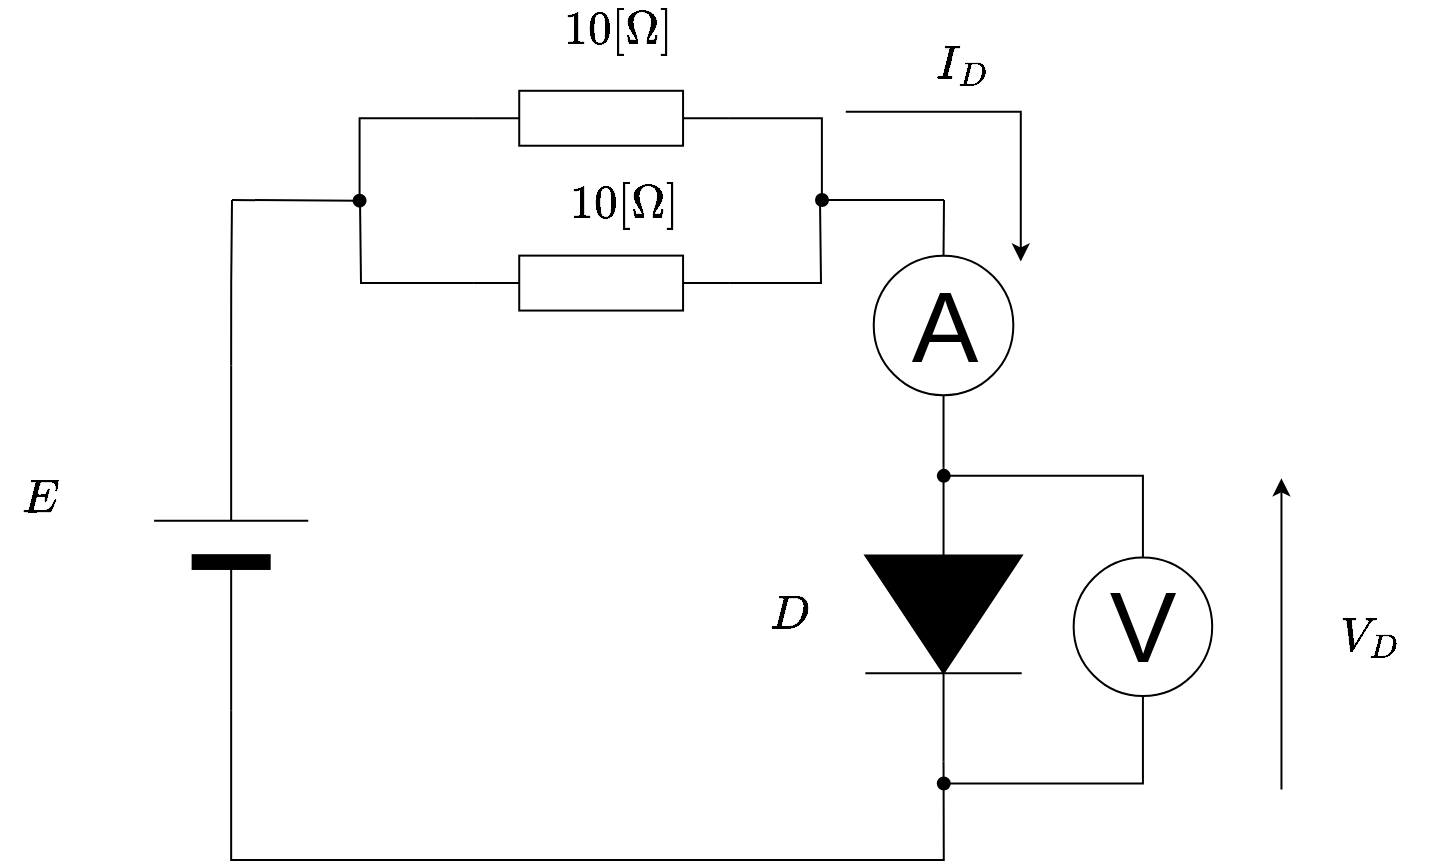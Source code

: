 <mxfile version="19.0.3" type="device"><diagram id="VQqs5j03xd7eKSMP2UVQ" name="ページ1"><mxGraphModel dx="843" dy="491" grid="1" gridSize="10" guides="1" tooltips="1" connect="1" arrows="1" fold="1" page="1" pageScale="1" pageWidth="827" pageHeight="1169" math="1" shadow="0"><root><mxCell id="0"/><mxCell id="1" parent="0"/><mxCell id="-7nuiDfjeVytr4x4f_W0-19" value="" style="group" parent="1" vertex="1" connectable="0"><mxGeometry x="70" y="200" width="710" height="430" as="geometry"/></mxCell><mxCell id="ZbkEM8Iy99UyJJm6i9DS-14" value="`V_D`" style="text;html=1;align=center;verticalAlign=middle;resizable=0;points=[];autosize=1;strokeColor=none;fillColor=none;fontSize=20;" parent="-7nuiDfjeVytr4x4f_W0-19" vertex="1"><mxGeometry x="649.39" y="302.626" width="70" height="30" as="geometry"/></mxCell><mxCell id="-7nuiDfjeVytr4x4f_W0-12" value="A" style="verticalLabelPosition=middle;shadow=0;dashed=0;align=center;html=1;verticalAlign=middle;strokeWidth=1;shape=ellipse;aspect=fixed;fontSize=50;" parent="-7nuiDfjeVytr4x4f_W0-19" vertex="1"><mxGeometry x="436.864" y="127.81" width="69.805" height="69.805" as="geometry"/></mxCell><mxCell id="ZbkEM8Iy99UyJJm6i9DS-1" value="" style="verticalLabelPosition=middle;shadow=0;dashed=0;align=right;fillColor=#000000;html=1;verticalAlign=middle;strokeWidth=1;shape=mxgraph.electrical.miscellaneous.monocell_battery;direction=north;labelPosition=left;fontSize=20;" parent="-7nuiDfjeVytr4x4f_W0-19" vertex="1"><mxGeometry x="77.052" y="182.753" width="77.052" height="172.428" as="geometry"/></mxCell><mxCell id="ZbkEM8Iy99UyJJm6i9DS-2" value="" style="pointerEvents=1;verticalLabelPosition=bottom;shadow=0;dashed=0;align=center;html=1;verticalAlign=top;shape=mxgraph.electrical.resistors.resistor_1;" parent="-7nuiDfjeVytr4x4f_W0-19" vertex="1"><mxGeometry x="236.575" y="127.809" width="127.996" height="27.472" as="geometry"/></mxCell><mxCell id="ZbkEM8Iy99UyJJm6i9DS-3" value="" style="pointerEvents=1;fillColor=strokeColor;verticalLabelPosition=bottom;shadow=0;dashed=0;align=center;html=1;verticalAlign=top;shape=mxgraph.electrical.diodes.diode;direction=south;" parent="-7nuiDfjeVytr4x4f_W0-19" vertex="1"><mxGeometry x="432.684" y="233.605" width="78.169" height="147.203" as="geometry"/></mxCell><mxCell id="ZbkEM8Iy99UyJJm6i9DS-6" value="" style="endArrow=none;html=1;rounded=0;exitX=0;exitY=0.5;exitDx=0;exitDy=0;exitPerimeter=0;entryX=1;entryY=0.5;entryDx=0;entryDy=0;entryPerimeter=0;" parent="-7nuiDfjeVytr4x4f_W0-19" source="ZbkEM8Iy99UyJJm6i9DS-1" target="ZbkEM8Iy99UyJJm6i9DS-3" edge="1"><mxGeometry width="50" height="50" relative="1" as="geometry"><mxPoint x="452.066" y="242.957" as="sourcePoint"/><mxPoint x="466.649" y="355.183" as="targetPoint"/><Array as="points"><mxPoint x="115.578" y="430"/><mxPoint x="471.89" y="430"/></Array></mxGeometry></mxCell><mxCell id="ZbkEM8Iy99UyJJm6i9DS-8" value="&lt;span style=&quot;text-align: right;&quot;&gt;`E`&lt;/span&gt;" style="text;html=1;align=center;verticalAlign=middle;resizable=0;points=[];autosize=1;strokeColor=none;fillColor=none;fontSize=20;" parent="-7nuiDfjeVytr4x4f_W0-19" vertex="1"><mxGeometry y="233.605" width="40" height="30" as="geometry"/></mxCell><mxCell id="ZbkEM8Iy99UyJJm6i9DS-9" value="`10[\Omega]`" style="text;html=1;align=center;verticalAlign=middle;resizable=0;points=[];autosize=1;strokeColor=none;fillColor=none;fontSize=20;" parent="-7nuiDfjeVytr4x4f_W0-19" vertex="1"><mxGeometry x="244.289" width="130" height="30" as="geometry"/></mxCell><mxCell id="ZbkEM8Iy99UyJJm6i9DS-10" value="`D`" style="text;html=1;align=center;verticalAlign=middle;resizable=0;points=[];autosize=1;strokeColor=none;fillColor=none;fontSize=20;" parent="-7nuiDfjeVytr4x4f_W0-19" vertex="1"><mxGeometry x="374.289" y="292.205" width="40" height="30" as="geometry"/></mxCell><mxCell id="ZbkEM8Iy99UyJJm6i9DS-12" value="" style="endArrow=classic;html=1;rounded=0;fontSize=20;" parent="-7nuiDfjeVytr4x4f_W0-19" edge="1"><mxGeometry width="50" height="50" relative="1" as="geometry"><mxPoint x="640.731" y="394.732" as="sourcePoint"/><mxPoint x="640.731" y="239.176" as="targetPoint"/></mxGeometry></mxCell><mxCell id="ZbkEM8Iy99UyJJm6i9DS-13" value="" style="endArrow=classic;html=1;rounded=0;fontSize=20;" parent="-7nuiDfjeVytr4x4f_W0-19" edge="1"><mxGeometry width="50" height="50" relative="1" as="geometry"><mxPoint x="422.901" y="55.914" as="sourcePoint"/><mxPoint x="510.397" y="130.731" as="targetPoint"/><Array as="points"><mxPoint x="510.397" y="55.914"/></Array></mxGeometry></mxCell><mxCell id="ZbkEM8Iy99UyJJm6i9DS-15" value="`I_D`" style="text;html=1;align=center;verticalAlign=middle;resizable=0;points=[];autosize=1;strokeColor=none;fillColor=none;fontSize=20;" parent="-7nuiDfjeVytr4x4f_W0-19" vertex="1"><mxGeometry x="450.54" y="16.727" width="60" height="30" as="geometry"/></mxCell><mxCell id="-7nuiDfjeVytr4x4f_W0-5" value="" style="pointerEvents=1;verticalLabelPosition=bottom;shadow=0;dashed=0;align=center;html=1;verticalAlign=top;shape=mxgraph.electrical.resistors.resistor_1;" parent="-7nuiDfjeVytr4x4f_W0-19" vertex="1"><mxGeometry x="236.575" y="45.393" width="127.996" height="27.472" as="geometry"/></mxCell><mxCell id="-7nuiDfjeVytr4x4f_W0-6" value="" style="endArrow=none;html=1;rounded=0;entryX=1;entryY=0.5;entryDx=0;entryDy=0;entryPerimeter=0;endFill=0;startArrow=oval;startFill=1;" parent="-7nuiDfjeVytr4x4f_W0-19" edge="1"><mxGeometry width="50" height="50" relative="1" as="geometry"><mxPoint x="411" y="100" as="sourcePoint"/><mxPoint x="472" y="100" as="targetPoint"/><Array as="points"><mxPoint x="472" y="100"/></Array></mxGeometry></mxCell><mxCell id="-7nuiDfjeVytr4x4f_W0-7" value="" style="endArrow=none;html=1;rounded=0;entryX=1;entryY=0.5;entryDx=0;entryDy=0;entryPerimeter=0;" parent="-7nuiDfjeVytr4x4f_W0-19" target="-7nuiDfjeVytr4x4f_W0-5" edge="1"><mxGeometry width="50" height="50" relative="1" as="geometry"><mxPoint x="410.943" y="100.337" as="sourcePoint"/><mxPoint x="333.891" y="114.073" as="targetPoint"/><Array as="points"><mxPoint x="410.943" y="59.129"/></Array></mxGeometry></mxCell><mxCell id="-7nuiDfjeVytr4x4f_W0-15" style="edgeStyle=orthogonalEdgeStyle;rounded=0;orthogonalLoop=1;jettySize=auto;html=1;exitX=0.5;exitY=1;exitDx=0;exitDy=0;entryX=0;entryY=0.5;entryDx=0;entryDy=0;entryPerimeter=0;endArrow=none;endFill=0;" parent="-7nuiDfjeVytr4x4f_W0-19" source="-7nuiDfjeVytr4x4f_W0-12" target="ZbkEM8Iy99UyJJm6i9DS-3" edge="1"><mxGeometry relative="1" as="geometry"/></mxCell><mxCell id="-7nuiDfjeVytr4x4f_W0-8" value="" style="endArrow=none;html=1;rounded=0;startArrow=none;startFill=0;" parent="-7nuiDfjeVytr4x4f_W0-19" edge="1"><mxGeometry width="50" height="50" relative="1" as="geometry"><mxPoint x="116" y="100" as="sourcePoint"/><mxPoint x="180" y="100" as="targetPoint"/><Array as="points"><mxPoint x="115.578" y="100.337"/><mxPoint x="179.788" y="100.337"/></Array></mxGeometry></mxCell><mxCell id="-7nuiDfjeVytr4x4f_W0-9" value="" style="endArrow=none;html=1;rounded=0;entryX=0;entryY=0.5;entryDx=0;entryDy=0;entryPerimeter=0;startArrow=oval;startFill=1;" parent="-7nuiDfjeVytr4x4f_W0-19" target="-7nuiDfjeVytr4x4f_W0-5" edge="1"><mxGeometry width="50" height="50" relative="1" as="geometry"><mxPoint x="179.788" y="100.337" as="sourcePoint"/><mxPoint x="231.156" y="59.129" as="targetPoint"/><Array as="points"><mxPoint x="179.788" y="59.129"/></Array></mxGeometry></mxCell><mxCell id="-7nuiDfjeVytr4x4f_W0-11" value="`10[\Omega]`" style="text;html=1;align=center;verticalAlign=middle;resizable=0;points=[];autosize=1;strokeColor=none;fillColor=none;fontSize=20;" parent="-7nuiDfjeVytr4x4f_W0-19" vertex="1"><mxGeometry x="247.016" y="86.596" width="130" height="30" as="geometry"/></mxCell><mxCell id="-7nuiDfjeVytr4x4f_W0-16" value="V" style="verticalLabelPosition=middle;shadow=0;dashed=0;align=center;html=1;verticalAlign=middle;strokeWidth=1;shape=ellipse;aspect=fixed;fontSize=50;" parent="-7nuiDfjeVytr4x4f_W0-19" vertex="1"><mxGeometry x="536.829" y="278.736" width="69.268" height="69.268" as="geometry"/></mxCell><mxCell id="-7nuiDfjeVytr4x4f_W0-17" value="" style="endArrow=none;html=1;rounded=0;entryX=0.5;entryY=1;entryDx=0;entryDy=0;startArrow=oval;startFill=1;" parent="-7nuiDfjeVytr4x4f_W0-19" target="-7nuiDfjeVytr4x4f_W0-16" edge="1"><mxGeometry width="50" height="50" relative="1" as="geometry"><mxPoint x="471.89" y="391.778" as="sourcePoint"/><mxPoint x="606.097" y="267.556" as="targetPoint"/><Array as="points"><mxPoint x="571.463" y="391.778"/></Array></mxGeometry></mxCell><mxCell id="-7nuiDfjeVytr4x4f_W0-18" value="" style="endArrow=none;html=1;rounded=0;exitX=0.5;exitY=0;exitDx=0;exitDy=0;startArrow=oval;startFill=1;entryX=0.5;entryY=0;entryDx=0;entryDy=0;" parent="-7nuiDfjeVytr4x4f_W0-19" edge="1" target="-7nuiDfjeVytr4x4f_W0-16"><mxGeometry width="50" height="50" relative="1" as="geometry"><mxPoint x="471.89" y="237.933" as="sourcePoint"/><mxPoint x="562.804" y="267.556" as="targetPoint"/><Array as="points"><mxPoint x="571.463" y="237.933"/></Array></mxGeometry></mxCell><mxCell id="OxxlGh7IKTk6VQFkKCi0-2" style="edgeStyle=orthogonalEdgeStyle;rounded=0;orthogonalLoop=1;jettySize=auto;html=1;exitX=1;exitY=0.5;exitDx=0;exitDy=0;exitPerimeter=0;startArrow=none;startFill=0;endArrow=none;endFill=0;" edge="1" parent="1" source="ZbkEM8Iy99UyJJm6i9DS-1"><mxGeometry relative="1" as="geometry"><mxPoint x="186" y="300" as="targetPoint"/></mxGeometry></mxCell><mxCell id="OxxlGh7IKTk6VQFkKCi0-3" style="edgeStyle=orthogonalEdgeStyle;rounded=0;orthogonalLoop=1;jettySize=auto;html=1;exitX=0.5;exitY=0;exitDx=0;exitDy=0;startArrow=none;startFill=0;endArrow=none;endFill=0;" edge="1" parent="1" source="-7nuiDfjeVytr4x4f_W0-12"><mxGeometry relative="1" as="geometry"><mxPoint x="542" y="300" as="targetPoint"/></mxGeometry></mxCell><mxCell id="OxxlGh7IKTk6VQFkKCi0-4" style="edgeStyle=orthogonalEdgeStyle;rounded=0;orthogonalLoop=1;jettySize=auto;html=1;exitX=0;exitY=0.5;exitDx=0;exitDy=0;exitPerimeter=0;startArrow=none;startFill=0;endArrow=none;endFill=0;" edge="1" parent="1" source="ZbkEM8Iy99UyJJm6i9DS-2"><mxGeometry relative="1" as="geometry"><mxPoint x="250" y="300" as="targetPoint"/></mxGeometry></mxCell><mxCell id="OxxlGh7IKTk6VQFkKCi0-5" style="edgeStyle=orthogonalEdgeStyle;rounded=0;orthogonalLoop=1;jettySize=auto;html=1;exitX=1;exitY=0.5;exitDx=0;exitDy=0;exitPerimeter=0;startArrow=none;startFill=0;endArrow=none;endFill=0;" edge="1" parent="1" source="ZbkEM8Iy99UyJJm6i9DS-2"><mxGeometry relative="1" as="geometry"><mxPoint x="480" y="300" as="targetPoint"/></mxGeometry></mxCell></root></mxGraphModel></diagram></mxfile>
